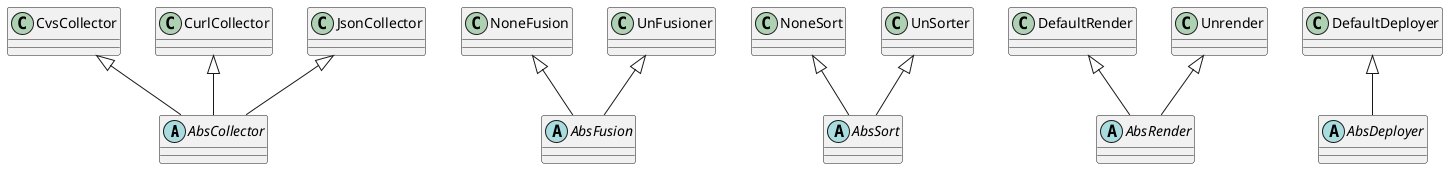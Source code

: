 @startuml

abstract class AbsCollector
abstract class AbsFusion
abstract class AbsSort
abstract class AbsRender
abstract class AbsDeployer

CvsCollector <|-- AbsCollector
CurlCollector <|-- AbsCollector
JsonCollector <|-- AbsCollector

NoneFusion <|-- AbsFusion
UnFusioner <|-- AbsFusion

NoneSort <|-- AbsSort
UnSorter <|-- AbsSort

DefaultRender <|-- AbsRender
Unrender <|-- AbsRender

DefaultDeployer <|-- AbsDeployer

@enduml
